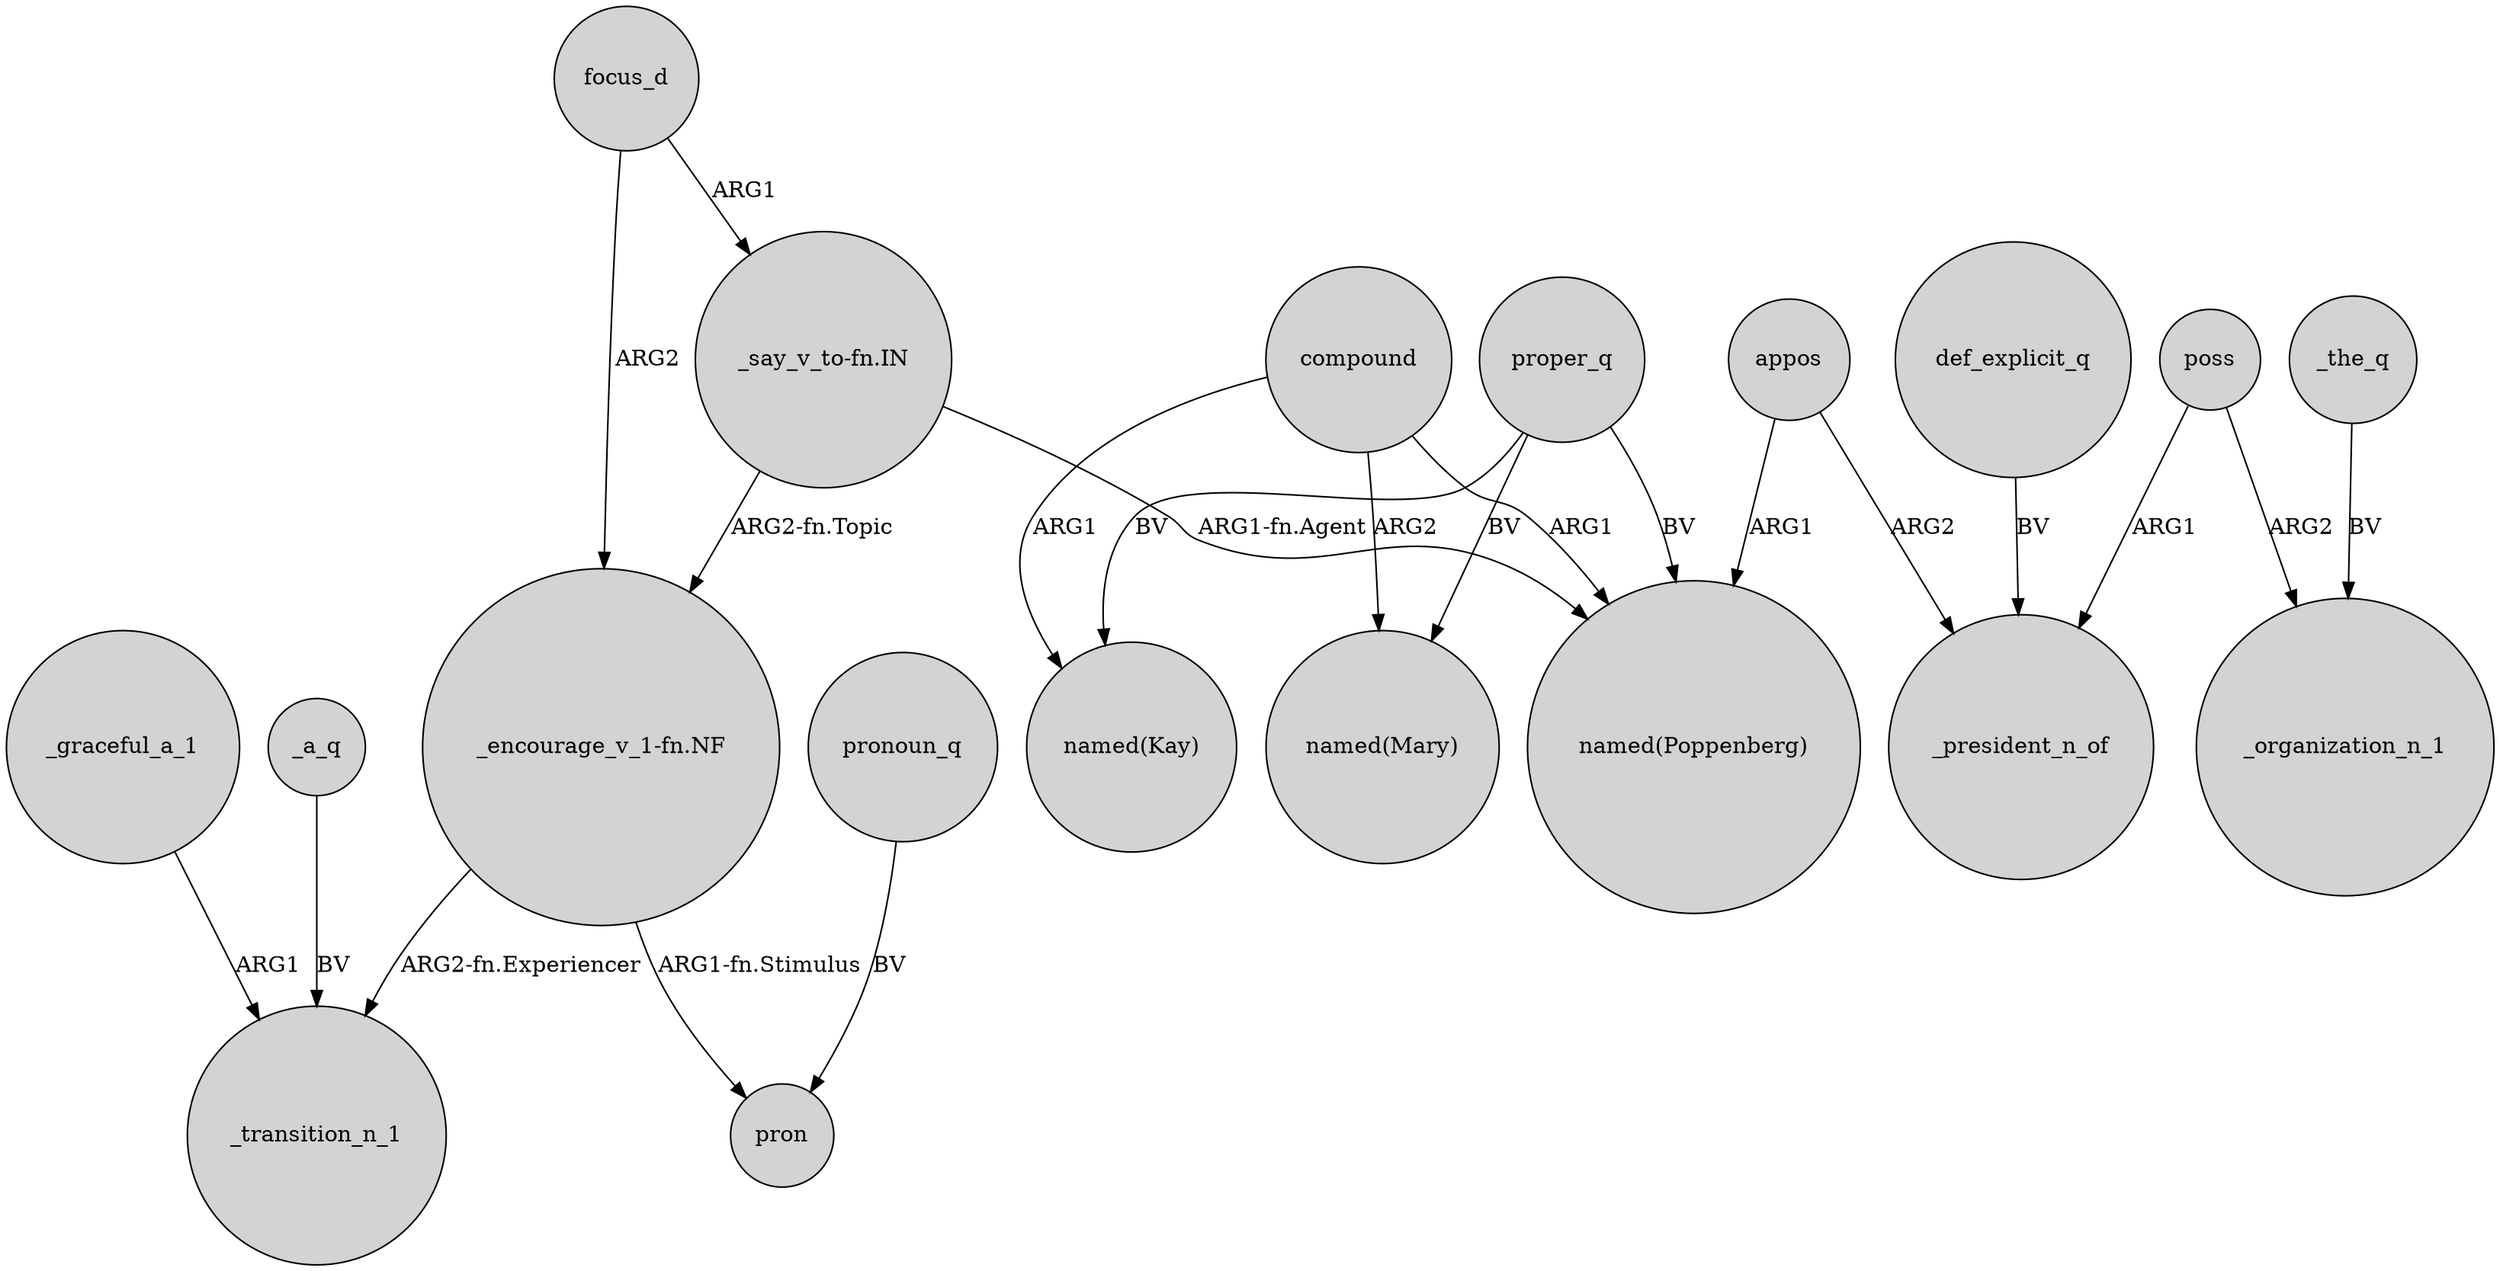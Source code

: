 digraph {
	node [shape=circle style=filled]
	_graceful_a_1 -> _transition_n_1 [label=ARG1]
	poss -> _organization_n_1 [label=ARG2]
	"_say_v_to-fn.IN" -> "_encourage_v_1-fn.NF" [label="ARG2-fn.Topic"]
	proper_q -> "named(Poppenberg)" [label=BV]
	compound -> "named(Poppenberg)" [label=ARG1]
	focus_d -> "_encourage_v_1-fn.NF" [label=ARG2]
	_a_q -> _transition_n_1 [label=BV]
	proper_q -> "named(Mary)" [label=BV]
	proper_q -> "named(Kay)" [label=BV]
	"_encourage_v_1-fn.NF" -> pron [label="ARG1-fn.Stimulus"]
	poss -> _president_n_of [label=ARG1]
	appos -> "named(Poppenberg)" [label=ARG1]
	appos -> _president_n_of [label=ARG2]
	pronoun_q -> pron [label=BV]
	_the_q -> _organization_n_1 [label=BV]
	def_explicit_q -> _president_n_of [label=BV]
	"_say_v_to-fn.IN" -> "named(Poppenberg)" [label="ARG1-fn.Agent"]
	compound -> "named(Kay)" [label=ARG1]
	compound -> "named(Mary)" [label=ARG2]
	"_encourage_v_1-fn.NF" -> _transition_n_1 [label="ARG2-fn.Experiencer"]
	focus_d -> "_say_v_to-fn.IN" [label=ARG1]
}
